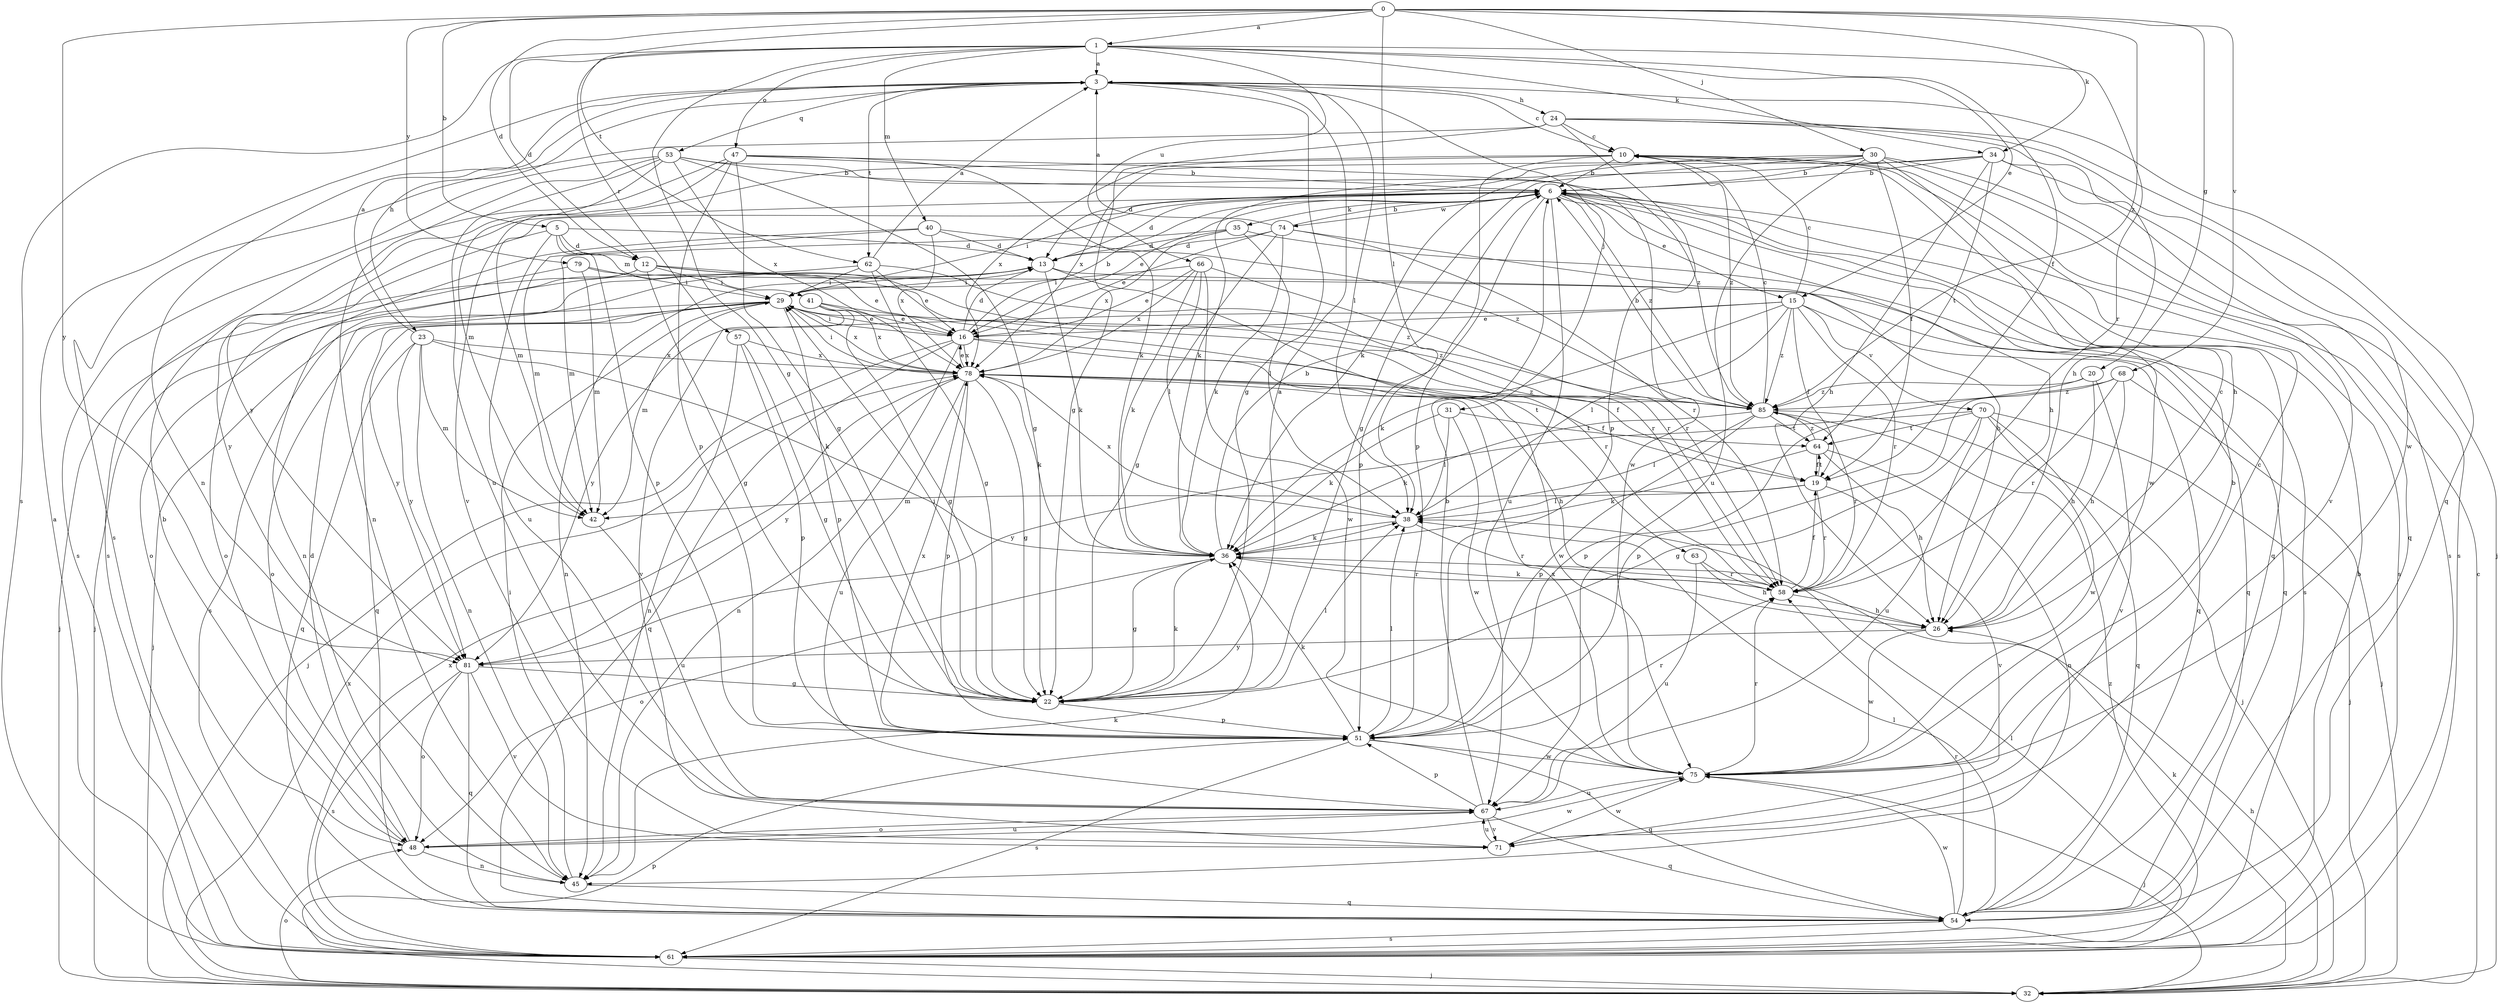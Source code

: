 strict digraph  {
0;
1;
3;
5;
6;
10;
12;
13;
15;
16;
19;
20;
22;
23;
24;
26;
29;
30;
31;
32;
34;
35;
36;
38;
40;
41;
42;
45;
47;
48;
51;
53;
54;
57;
58;
61;
62;
63;
64;
66;
67;
68;
70;
71;
74;
75;
78;
79;
81;
85;
0 -> 1  [label=a];
0 -> 5  [label=b];
0 -> 12  [label=d];
0 -> 20  [label=g];
0 -> 30  [label=j];
0 -> 34  [label=k];
0 -> 38  [label=l];
0 -> 62  [label=t];
0 -> 68  [label=v];
0 -> 79  [label=y];
0 -> 81  [label=y];
0 -> 85  [label=z];
1 -> 3  [label=a];
1 -> 12  [label=d];
1 -> 15  [label=e];
1 -> 19  [label=f];
1 -> 22  [label=g];
1 -> 34  [label=k];
1 -> 40  [label=m];
1 -> 47  [label=o];
1 -> 57  [label=r];
1 -> 58  [label=r];
1 -> 61  [label=s];
1 -> 66  [label=u];
3 -> 10  [label=c];
3 -> 22  [label=g];
3 -> 23  [label=h];
3 -> 24  [label=h];
3 -> 31  [label=j];
3 -> 38  [label=l];
3 -> 45  [label=n];
3 -> 53  [label=q];
3 -> 54  [label=q];
3 -> 62  [label=t];
5 -> 12  [label=d];
5 -> 13  [label=d];
5 -> 41  [label=m];
5 -> 51  [label=p];
5 -> 67  [label=u];
5 -> 81  [label=y];
6 -> 13  [label=d];
6 -> 15  [label=e];
6 -> 16  [label=e];
6 -> 26  [label=h];
6 -> 29  [label=i];
6 -> 35  [label=k];
6 -> 42  [label=m];
6 -> 51  [label=p];
6 -> 54  [label=q];
6 -> 61  [label=s];
6 -> 67  [label=u];
6 -> 74  [label=w];
6 -> 75  [label=w];
6 -> 85  [label=z];
10 -> 6  [label=b];
10 -> 51  [label=p];
10 -> 78  [label=x];
10 -> 81  [label=y];
10 -> 85  [label=z];
12 -> 16  [label=e];
12 -> 22  [label=g];
12 -> 29  [label=i];
12 -> 32  [label=j];
12 -> 48  [label=o];
12 -> 58  [label=r];
12 -> 85  [label=z];
13 -> 29  [label=i];
13 -> 36  [label=k];
13 -> 45  [label=n];
13 -> 54  [label=q];
13 -> 61  [label=s];
13 -> 63  [label=t];
15 -> 10  [label=c];
15 -> 16  [label=e];
15 -> 19  [label=f];
15 -> 36  [label=k];
15 -> 38  [label=l];
15 -> 54  [label=q];
15 -> 58  [label=r];
15 -> 70  [label=v];
15 -> 81  [label=y];
15 -> 85  [label=z];
16 -> 6  [label=b];
16 -> 13  [label=d];
16 -> 19  [label=f];
16 -> 29  [label=i];
16 -> 32  [label=j];
16 -> 45  [label=n];
16 -> 54  [label=q];
16 -> 75  [label=w];
16 -> 78  [label=x];
19 -> 38  [label=l];
19 -> 42  [label=m];
19 -> 58  [label=r];
19 -> 64  [label=t];
19 -> 71  [label=v];
20 -> 26  [label=h];
20 -> 51  [label=p];
20 -> 71  [label=v];
20 -> 85  [label=z];
22 -> 3  [label=a];
22 -> 29  [label=i];
22 -> 36  [label=k];
22 -> 38  [label=l];
22 -> 51  [label=p];
23 -> 3  [label=a];
23 -> 36  [label=k];
23 -> 42  [label=m];
23 -> 45  [label=n];
23 -> 54  [label=q];
23 -> 78  [label=x];
23 -> 81  [label=y];
24 -> 10  [label=c];
24 -> 22  [label=g];
24 -> 26  [label=h];
24 -> 32  [label=j];
24 -> 51  [label=p];
24 -> 61  [label=s];
24 -> 75  [label=w];
26 -> 10  [label=c];
26 -> 75  [label=w];
26 -> 81  [label=y];
29 -> 16  [label=e];
29 -> 32  [label=j];
29 -> 42  [label=m];
29 -> 48  [label=o];
29 -> 51  [label=p];
29 -> 54  [label=q];
29 -> 78  [label=x];
29 -> 81  [label=y];
29 -> 85  [label=z];
30 -> 6  [label=b];
30 -> 19  [label=f];
30 -> 22  [label=g];
30 -> 26  [label=h];
30 -> 36  [label=k];
30 -> 61  [label=s];
30 -> 67  [label=u];
30 -> 71  [label=v];
30 -> 78  [label=x];
31 -> 36  [label=k];
31 -> 38  [label=l];
31 -> 64  [label=t];
31 -> 75  [label=w];
32 -> 10  [label=c];
32 -> 26  [label=h];
32 -> 36  [label=k];
32 -> 48  [label=o];
32 -> 51  [label=p];
32 -> 78  [label=x];
34 -> 6  [label=b];
34 -> 13  [label=d];
34 -> 26  [label=h];
34 -> 36  [label=k];
34 -> 54  [label=q];
34 -> 61  [label=s];
34 -> 64  [label=t];
35 -> 13  [label=d];
35 -> 38  [label=l];
35 -> 42  [label=m];
35 -> 61  [label=s];
35 -> 78  [label=x];
36 -> 6  [label=b];
36 -> 22  [label=g];
36 -> 38  [label=l];
36 -> 48  [label=o];
36 -> 58  [label=r];
38 -> 36  [label=k];
38 -> 58  [label=r];
38 -> 78  [label=x];
40 -> 13  [label=d];
40 -> 42  [label=m];
40 -> 45  [label=n];
40 -> 78  [label=x];
40 -> 85  [label=z];
41 -> 16  [label=e];
41 -> 22  [label=g];
41 -> 58  [label=r];
41 -> 71  [label=v];
41 -> 78  [label=x];
42 -> 67  [label=u];
45 -> 29  [label=i];
45 -> 36  [label=k];
45 -> 54  [label=q];
47 -> 6  [label=b];
47 -> 22  [label=g];
47 -> 36  [label=k];
47 -> 51  [label=p];
47 -> 61  [label=s];
47 -> 71  [label=v];
47 -> 75  [label=w];
48 -> 6  [label=b];
48 -> 13  [label=d];
48 -> 45  [label=n];
48 -> 67  [label=u];
48 -> 75  [label=w];
51 -> 36  [label=k];
51 -> 38  [label=l];
51 -> 54  [label=q];
51 -> 58  [label=r];
51 -> 61  [label=s];
51 -> 75  [label=w];
51 -> 78  [label=x];
53 -> 6  [label=b];
53 -> 22  [label=g];
53 -> 42  [label=m];
53 -> 45  [label=n];
53 -> 61  [label=s];
53 -> 67  [label=u];
53 -> 78  [label=x];
53 -> 85  [label=z];
54 -> 38  [label=l];
54 -> 58  [label=r];
54 -> 61  [label=s];
54 -> 75  [label=w];
57 -> 22  [label=g];
57 -> 45  [label=n];
57 -> 51  [label=p];
57 -> 78  [label=x];
58 -> 19  [label=f];
58 -> 26  [label=h];
58 -> 36  [label=k];
61 -> 3  [label=a];
61 -> 6  [label=b];
61 -> 32  [label=j];
61 -> 38  [label=l];
61 -> 78  [label=x];
61 -> 85  [label=z];
62 -> 3  [label=a];
62 -> 16  [label=e];
62 -> 22  [label=g];
62 -> 29  [label=i];
62 -> 32  [label=j];
62 -> 58  [label=r];
63 -> 26  [label=h];
63 -> 58  [label=r];
63 -> 67  [label=u];
64 -> 19  [label=f];
64 -> 26  [label=h];
64 -> 36  [label=k];
64 -> 45  [label=n];
64 -> 85  [label=z];
66 -> 16  [label=e];
66 -> 29  [label=i];
66 -> 36  [label=k];
66 -> 38  [label=l];
66 -> 58  [label=r];
66 -> 75  [label=w];
66 -> 78  [label=x];
67 -> 6  [label=b];
67 -> 48  [label=o];
67 -> 51  [label=p];
67 -> 54  [label=q];
67 -> 71  [label=v];
68 -> 26  [label=h];
68 -> 32  [label=j];
68 -> 51  [label=p];
68 -> 58  [label=r];
68 -> 85  [label=z];
70 -> 22  [label=g];
70 -> 32  [label=j];
70 -> 54  [label=q];
70 -> 64  [label=t];
70 -> 67  [label=u];
70 -> 75  [label=w];
70 -> 81  [label=y];
71 -> 67  [label=u];
71 -> 75  [label=w];
74 -> 3  [label=a];
74 -> 6  [label=b];
74 -> 13  [label=d];
74 -> 16  [label=e];
74 -> 22  [label=g];
74 -> 26  [label=h];
74 -> 36  [label=k];
74 -> 58  [label=r];
75 -> 6  [label=b];
75 -> 10  [label=c];
75 -> 32  [label=j];
75 -> 58  [label=r];
75 -> 67  [label=u];
75 -> 78  [label=x];
78 -> 16  [label=e];
78 -> 19  [label=f];
78 -> 22  [label=g];
78 -> 26  [label=h];
78 -> 29  [label=i];
78 -> 36  [label=k];
78 -> 51  [label=p];
78 -> 67  [label=u];
78 -> 81  [label=y];
78 -> 85  [label=z];
79 -> 29  [label=i];
79 -> 42  [label=m];
79 -> 48  [label=o];
79 -> 54  [label=q];
81 -> 22  [label=g];
81 -> 48  [label=o];
81 -> 54  [label=q];
81 -> 61  [label=s];
81 -> 71  [label=v];
85 -> 6  [label=b];
85 -> 10  [label=c];
85 -> 32  [label=j];
85 -> 36  [label=k];
85 -> 38  [label=l];
85 -> 51  [label=p];
85 -> 58  [label=r];
85 -> 64  [label=t];
}
